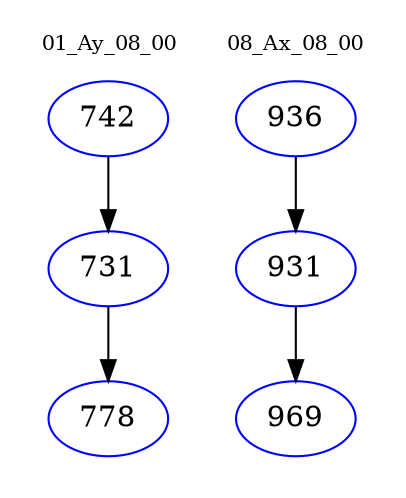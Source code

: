 digraph{
subgraph cluster_0 {
color = white
label = "01_Ay_08_00";
fontsize=10;
T0_742 [label="742", color="blue"]
T0_742 -> T0_731 [color="black"]
T0_731 [label="731", color="blue"]
T0_731 -> T0_778 [color="black"]
T0_778 [label="778", color="blue"]
}
subgraph cluster_1 {
color = white
label = "08_Ax_08_00";
fontsize=10;
T1_936 [label="936", color="blue"]
T1_936 -> T1_931 [color="black"]
T1_931 [label="931", color="blue"]
T1_931 -> T1_969 [color="black"]
T1_969 [label="969", color="blue"]
}
}
